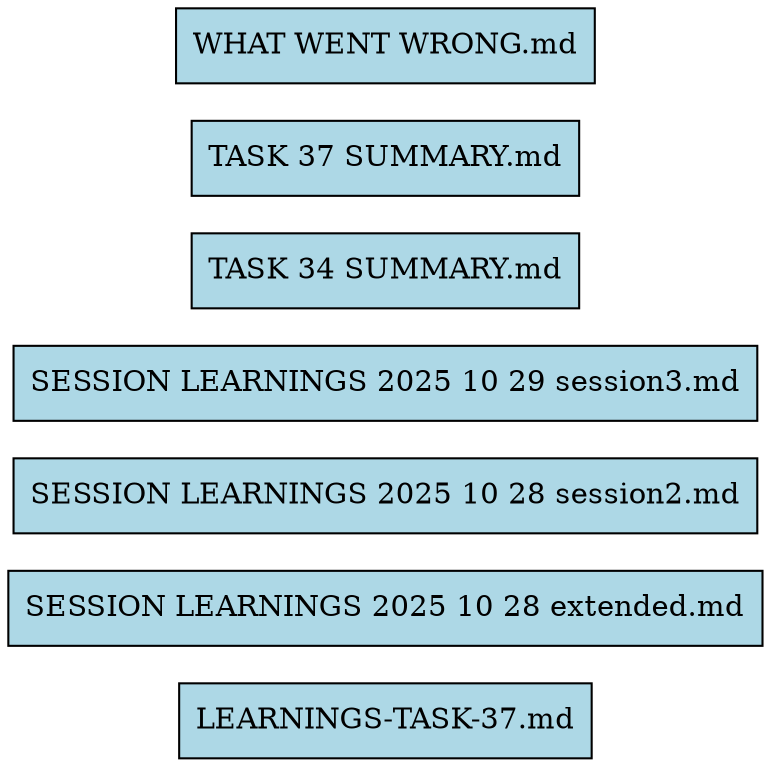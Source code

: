 digraph sessionsDirectory {
  rankdir=LR;
  node [shape=box, style=filled, fillcolor=lightblue];
  
    LEARNINGS_TASK_37_md [label="LEARNINGS-TASK-37.md" URL="/concepts/sessions/LEARNINGS-TASK-37.md"];
  SESSION_LEARNINGS_2025_10_28_extended_md [label="SESSION LEARNINGS 2025 10 28 extended.md" URL="/concepts/sessions/SESSION_LEARNINGS_2025_10_28_extended.md"];
  SESSION_LEARNINGS_2025_10_28_session2_md [label="SESSION LEARNINGS 2025 10 28 session2.md" URL="/concepts/sessions/SESSION_LEARNINGS_2025_10_28_session2.md"];
  SESSION_LEARNINGS_2025_10_29_session3_md [label="SESSION LEARNINGS 2025 10 29 session3.md" URL="/concepts/sessions/SESSION_LEARNINGS_2025_10_29_session3.md"];
  TASK_34_SUMMARY_md [label="TASK 34 SUMMARY.md" URL="/concepts/sessions/TASK_34_SUMMARY.md"];
  TASK_37_SUMMARY_md [label="TASK 37 SUMMARY.md" URL="/concepts/sessions/TASK_37_SUMMARY.md"];
  WHAT_WENT_WRONG_md [label="WHAT WENT WRONG.md" URL="/concepts/sessions/WHAT_WENT_WRONG.md"];
  
  // Show temporal relationships for session files
  
}
